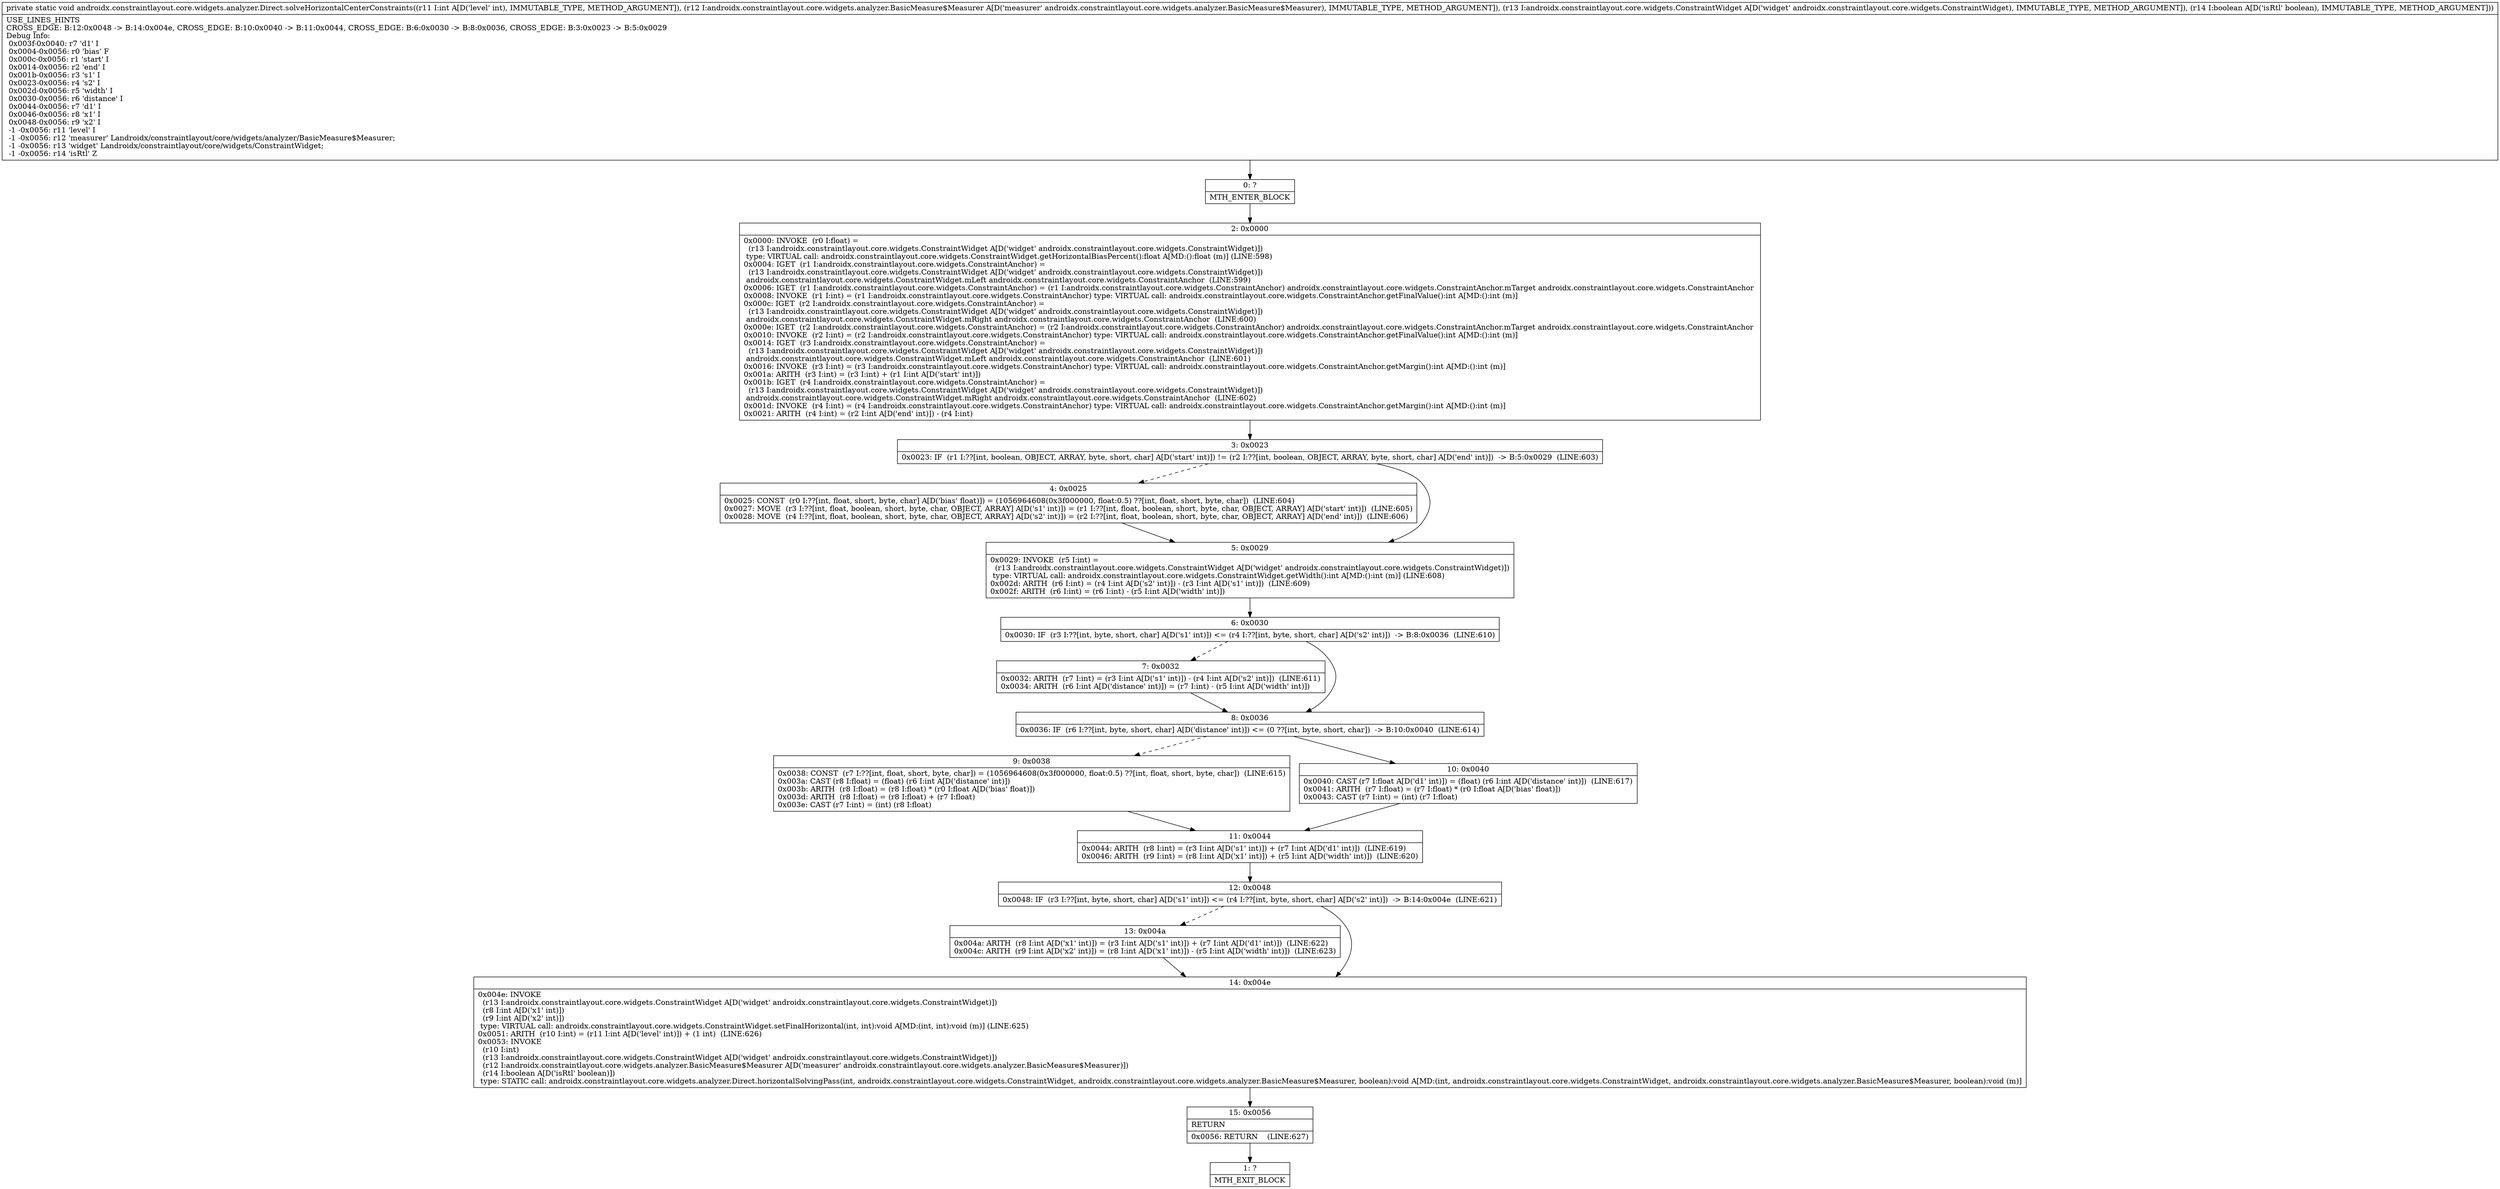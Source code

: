 digraph "CFG forandroidx.constraintlayout.core.widgets.analyzer.Direct.solveHorizontalCenterConstraints(ILandroidx\/constraintlayout\/core\/widgets\/analyzer\/BasicMeasure$Measurer;Landroidx\/constraintlayout\/core\/widgets\/ConstraintWidget;Z)V" {
Node_0 [shape=record,label="{0\:\ ?|MTH_ENTER_BLOCK\l}"];
Node_2 [shape=record,label="{2\:\ 0x0000|0x0000: INVOKE  (r0 I:float) = \l  (r13 I:androidx.constraintlayout.core.widgets.ConstraintWidget A[D('widget' androidx.constraintlayout.core.widgets.ConstraintWidget)])\l type: VIRTUAL call: androidx.constraintlayout.core.widgets.ConstraintWidget.getHorizontalBiasPercent():float A[MD:():float (m)] (LINE:598)\l0x0004: IGET  (r1 I:androidx.constraintlayout.core.widgets.ConstraintAnchor) = \l  (r13 I:androidx.constraintlayout.core.widgets.ConstraintWidget A[D('widget' androidx.constraintlayout.core.widgets.ConstraintWidget)])\l androidx.constraintlayout.core.widgets.ConstraintWidget.mLeft androidx.constraintlayout.core.widgets.ConstraintAnchor  (LINE:599)\l0x0006: IGET  (r1 I:androidx.constraintlayout.core.widgets.ConstraintAnchor) = (r1 I:androidx.constraintlayout.core.widgets.ConstraintAnchor) androidx.constraintlayout.core.widgets.ConstraintAnchor.mTarget androidx.constraintlayout.core.widgets.ConstraintAnchor \l0x0008: INVOKE  (r1 I:int) = (r1 I:androidx.constraintlayout.core.widgets.ConstraintAnchor) type: VIRTUAL call: androidx.constraintlayout.core.widgets.ConstraintAnchor.getFinalValue():int A[MD:():int (m)]\l0x000c: IGET  (r2 I:androidx.constraintlayout.core.widgets.ConstraintAnchor) = \l  (r13 I:androidx.constraintlayout.core.widgets.ConstraintWidget A[D('widget' androidx.constraintlayout.core.widgets.ConstraintWidget)])\l androidx.constraintlayout.core.widgets.ConstraintWidget.mRight androidx.constraintlayout.core.widgets.ConstraintAnchor  (LINE:600)\l0x000e: IGET  (r2 I:androidx.constraintlayout.core.widgets.ConstraintAnchor) = (r2 I:androidx.constraintlayout.core.widgets.ConstraintAnchor) androidx.constraintlayout.core.widgets.ConstraintAnchor.mTarget androidx.constraintlayout.core.widgets.ConstraintAnchor \l0x0010: INVOKE  (r2 I:int) = (r2 I:androidx.constraintlayout.core.widgets.ConstraintAnchor) type: VIRTUAL call: androidx.constraintlayout.core.widgets.ConstraintAnchor.getFinalValue():int A[MD:():int (m)]\l0x0014: IGET  (r3 I:androidx.constraintlayout.core.widgets.ConstraintAnchor) = \l  (r13 I:androidx.constraintlayout.core.widgets.ConstraintWidget A[D('widget' androidx.constraintlayout.core.widgets.ConstraintWidget)])\l androidx.constraintlayout.core.widgets.ConstraintWidget.mLeft androidx.constraintlayout.core.widgets.ConstraintAnchor  (LINE:601)\l0x0016: INVOKE  (r3 I:int) = (r3 I:androidx.constraintlayout.core.widgets.ConstraintAnchor) type: VIRTUAL call: androidx.constraintlayout.core.widgets.ConstraintAnchor.getMargin():int A[MD:():int (m)]\l0x001a: ARITH  (r3 I:int) = (r3 I:int) + (r1 I:int A[D('start' int)]) \l0x001b: IGET  (r4 I:androidx.constraintlayout.core.widgets.ConstraintAnchor) = \l  (r13 I:androidx.constraintlayout.core.widgets.ConstraintWidget A[D('widget' androidx.constraintlayout.core.widgets.ConstraintWidget)])\l androidx.constraintlayout.core.widgets.ConstraintWidget.mRight androidx.constraintlayout.core.widgets.ConstraintAnchor  (LINE:602)\l0x001d: INVOKE  (r4 I:int) = (r4 I:androidx.constraintlayout.core.widgets.ConstraintAnchor) type: VIRTUAL call: androidx.constraintlayout.core.widgets.ConstraintAnchor.getMargin():int A[MD:():int (m)]\l0x0021: ARITH  (r4 I:int) = (r2 I:int A[D('end' int)]) \- (r4 I:int) \l}"];
Node_3 [shape=record,label="{3\:\ 0x0023|0x0023: IF  (r1 I:??[int, boolean, OBJECT, ARRAY, byte, short, char] A[D('start' int)]) != (r2 I:??[int, boolean, OBJECT, ARRAY, byte, short, char] A[D('end' int)])  \-\> B:5:0x0029  (LINE:603)\l}"];
Node_4 [shape=record,label="{4\:\ 0x0025|0x0025: CONST  (r0 I:??[int, float, short, byte, char] A[D('bias' float)]) = (1056964608(0x3f000000, float:0.5) ??[int, float, short, byte, char])  (LINE:604)\l0x0027: MOVE  (r3 I:??[int, float, boolean, short, byte, char, OBJECT, ARRAY] A[D('s1' int)]) = (r1 I:??[int, float, boolean, short, byte, char, OBJECT, ARRAY] A[D('start' int)])  (LINE:605)\l0x0028: MOVE  (r4 I:??[int, float, boolean, short, byte, char, OBJECT, ARRAY] A[D('s2' int)]) = (r2 I:??[int, float, boolean, short, byte, char, OBJECT, ARRAY] A[D('end' int)])  (LINE:606)\l}"];
Node_5 [shape=record,label="{5\:\ 0x0029|0x0029: INVOKE  (r5 I:int) = \l  (r13 I:androidx.constraintlayout.core.widgets.ConstraintWidget A[D('widget' androidx.constraintlayout.core.widgets.ConstraintWidget)])\l type: VIRTUAL call: androidx.constraintlayout.core.widgets.ConstraintWidget.getWidth():int A[MD:():int (m)] (LINE:608)\l0x002d: ARITH  (r6 I:int) = (r4 I:int A[D('s2' int)]) \- (r3 I:int A[D('s1' int)])  (LINE:609)\l0x002f: ARITH  (r6 I:int) = (r6 I:int) \- (r5 I:int A[D('width' int)]) \l}"];
Node_6 [shape=record,label="{6\:\ 0x0030|0x0030: IF  (r3 I:??[int, byte, short, char] A[D('s1' int)]) \<= (r4 I:??[int, byte, short, char] A[D('s2' int)])  \-\> B:8:0x0036  (LINE:610)\l}"];
Node_7 [shape=record,label="{7\:\ 0x0032|0x0032: ARITH  (r7 I:int) = (r3 I:int A[D('s1' int)]) \- (r4 I:int A[D('s2' int)])  (LINE:611)\l0x0034: ARITH  (r6 I:int A[D('distance' int)]) = (r7 I:int) \- (r5 I:int A[D('width' int)]) \l}"];
Node_8 [shape=record,label="{8\:\ 0x0036|0x0036: IF  (r6 I:??[int, byte, short, char] A[D('distance' int)]) \<= (0 ??[int, byte, short, char])  \-\> B:10:0x0040  (LINE:614)\l}"];
Node_9 [shape=record,label="{9\:\ 0x0038|0x0038: CONST  (r7 I:??[int, float, short, byte, char]) = (1056964608(0x3f000000, float:0.5) ??[int, float, short, byte, char])  (LINE:615)\l0x003a: CAST (r8 I:float) = (float) (r6 I:int A[D('distance' int)]) \l0x003b: ARITH  (r8 I:float) = (r8 I:float) * (r0 I:float A[D('bias' float)]) \l0x003d: ARITH  (r8 I:float) = (r8 I:float) + (r7 I:float) \l0x003e: CAST (r7 I:int) = (int) (r8 I:float) \l}"];
Node_11 [shape=record,label="{11\:\ 0x0044|0x0044: ARITH  (r8 I:int) = (r3 I:int A[D('s1' int)]) + (r7 I:int A[D('d1' int)])  (LINE:619)\l0x0046: ARITH  (r9 I:int) = (r8 I:int A[D('x1' int)]) + (r5 I:int A[D('width' int)])  (LINE:620)\l}"];
Node_12 [shape=record,label="{12\:\ 0x0048|0x0048: IF  (r3 I:??[int, byte, short, char] A[D('s1' int)]) \<= (r4 I:??[int, byte, short, char] A[D('s2' int)])  \-\> B:14:0x004e  (LINE:621)\l}"];
Node_13 [shape=record,label="{13\:\ 0x004a|0x004a: ARITH  (r8 I:int A[D('x1' int)]) = (r3 I:int A[D('s1' int)]) + (r7 I:int A[D('d1' int)])  (LINE:622)\l0x004c: ARITH  (r9 I:int A[D('x2' int)]) = (r8 I:int A[D('x1' int)]) \- (r5 I:int A[D('width' int)])  (LINE:623)\l}"];
Node_14 [shape=record,label="{14\:\ 0x004e|0x004e: INVOKE  \l  (r13 I:androidx.constraintlayout.core.widgets.ConstraintWidget A[D('widget' androidx.constraintlayout.core.widgets.ConstraintWidget)])\l  (r8 I:int A[D('x1' int)])\l  (r9 I:int A[D('x2' int)])\l type: VIRTUAL call: androidx.constraintlayout.core.widgets.ConstraintWidget.setFinalHorizontal(int, int):void A[MD:(int, int):void (m)] (LINE:625)\l0x0051: ARITH  (r10 I:int) = (r11 I:int A[D('level' int)]) + (1 int)  (LINE:626)\l0x0053: INVOKE  \l  (r10 I:int)\l  (r13 I:androidx.constraintlayout.core.widgets.ConstraintWidget A[D('widget' androidx.constraintlayout.core.widgets.ConstraintWidget)])\l  (r12 I:androidx.constraintlayout.core.widgets.analyzer.BasicMeasure$Measurer A[D('measurer' androidx.constraintlayout.core.widgets.analyzer.BasicMeasure$Measurer)])\l  (r14 I:boolean A[D('isRtl' boolean)])\l type: STATIC call: androidx.constraintlayout.core.widgets.analyzer.Direct.horizontalSolvingPass(int, androidx.constraintlayout.core.widgets.ConstraintWidget, androidx.constraintlayout.core.widgets.analyzer.BasicMeasure$Measurer, boolean):void A[MD:(int, androidx.constraintlayout.core.widgets.ConstraintWidget, androidx.constraintlayout.core.widgets.analyzer.BasicMeasure$Measurer, boolean):void (m)]\l}"];
Node_15 [shape=record,label="{15\:\ 0x0056|RETURN\l|0x0056: RETURN    (LINE:627)\l}"];
Node_1 [shape=record,label="{1\:\ ?|MTH_EXIT_BLOCK\l}"];
Node_10 [shape=record,label="{10\:\ 0x0040|0x0040: CAST (r7 I:float A[D('d1' int)]) = (float) (r6 I:int A[D('distance' int)])  (LINE:617)\l0x0041: ARITH  (r7 I:float) = (r7 I:float) * (r0 I:float A[D('bias' float)]) \l0x0043: CAST (r7 I:int) = (int) (r7 I:float) \l}"];
MethodNode[shape=record,label="{private static void androidx.constraintlayout.core.widgets.analyzer.Direct.solveHorizontalCenterConstraints((r11 I:int A[D('level' int), IMMUTABLE_TYPE, METHOD_ARGUMENT]), (r12 I:androidx.constraintlayout.core.widgets.analyzer.BasicMeasure$Measurer A[D('measurer' androidx.constraintlayout.core.widgets.analyzer.BasicMeasure$Measurer), IMMUTABLE_TYPE, METHOD_ARGUMENT]), (r13 I:androidx.constraintlayout.core.widgets.ConstraintWidget A[D('widget' androidx.constraintlayout.core.widgets.ConstraintWidget), IMMUTABLE_TYPE, METHOD_ARGUMENT]), (r14 I:boolean A[D('isRtl' boolean), IMMUTABLE_TYPE, METHOD_ARGUMENT]))  | USE_LINES_HINTS\lCROSS_EDGE: B:12:0x0048 \-\> B:14:0x004e, CROSS_EDGE: B:10:0x0040 \-\> B:11:0x0044, CROSS_EDGE: B:6:0x0030 \-\> B:8:0x0036, CROSS_EDGE: B:3:0x0023 \-\> B:5:0x0029\lDebug Info:\l  0x003f\-0x0040: r7 'd1' I\l  0x0004\-0x0056: r0 'bias' F\l  0x000c\-0x0056: r1 'start' I\l  0x0014\-0x0056: r2 'end' I\l  0x001b\-0x0056: r3 's1' I\l  0x0023\-0x0056: r4 's2' I\l  0x002d\-0x0056: r5 'width' I\l  0x0030\-0x0056: r6 'distance' I\l  0x0044\-0x0056: r7 'd1' I\l  0x0046\-0x0056: r8 'x1' I\l  0x0048\-0x0056: r9 'x2' I\l  \-1 \-0x0056: r11 'level' I\l  \-1 \-0x0056: r12 'measurer' Landroidx\/constraintlayout\/core\/widgets\/analyzer\/BasicMeasure$Measurer;\l  \-1 \-0x0056: r13 'widget' Landroidx\/constraintlayout\/core\/widgets\/ConstraintWidget;\l  \-1 \-0x0056: r14 'isRtl' Z\l}"];
MethodNode -> Node_0;Node_0 -> Node_2;
Node_2 -> Node_3;
Node_3 -> Node_4[style=dashed];
Node_3 -> Node_5;
Node_4 -> Node_5;
Node_5 -> Node_6;
Node_6 -> Node_7[style=dashed];
Node_6 -> Node_8;
Node_7 -> Node_8;
Node_8 -> Node_9[style=dashed];
Node_8 -> Node_10;
Node_9 -> Node_11;
Node_11 -> Node_12;
Node_12 -> Node_13[style=dashed];
Node_12 -> Node_14;
Node_13 -> Node_14;
Node_14 -> Node_15;
Node_15 -> Node_1;
Node_10 -> Node_11;
}

